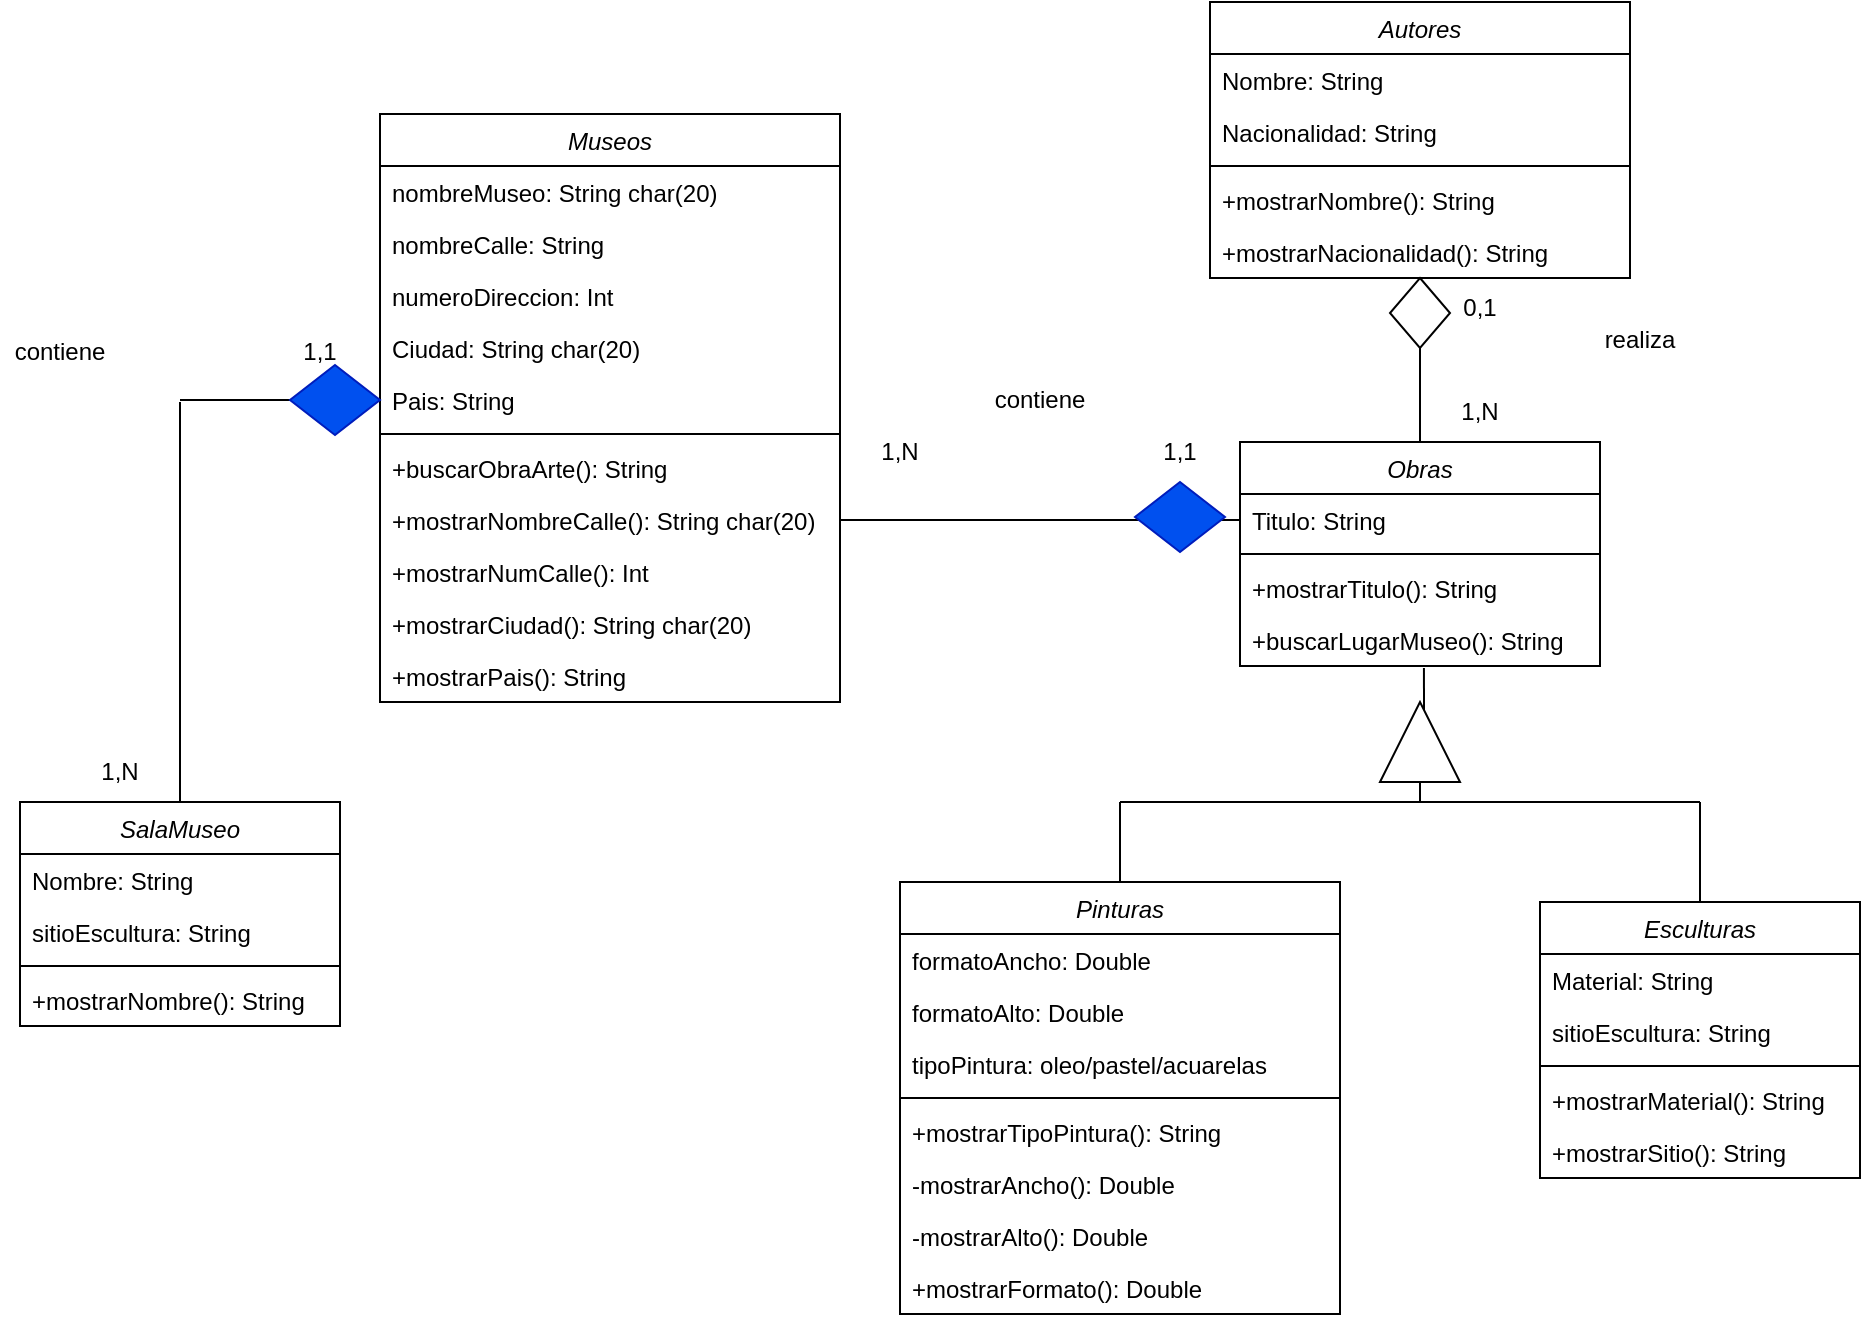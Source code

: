 <mxfile version="24.2.5" type="device">
  <diagram id="C5RBs43oDa-KdzZeNtuy" name="Page-1">
    <mxGraphModel dx="1434" dy="780" grid="1" gridSize="10" guides="1" tooltips="1" connect="1" arrows="1" fold="1" page="1" pageScale="1" pageWidth="827" pageHeight="1169" math="0" shadow="0">
      <root>
        <mxCell id="WIyWlLk6GJQsqaUBKTNV-0" />
        <mxCell id="WIyWlLk6GJQsqaUBKTNV-1" parent="WIyWlLk6GJQsqaUBKTNV-0" />
        <mxCell id="zkfFHV4jXpPFQw0GAbJ--0" value="Museos" style="swimlane;fontStyle=2;align=center;verticalAlign=top;childLayout=stackLayout;horizontal=1;startSize=26;horizontalStack=0;resizeParent=1;resizeLast=0;collapsible=1;marginBottom=0;rounded=0;shadow=0;strokeWidth=1;" parent="WIyWlLk6GJQsqaUBKTNV-1" vertex="1">
          <mxGeometry x="260" y="136" width="230" height="294" as="geometry">
            <mxRectangle x="230" y="140" width="160" height="26" as="alternateBounds" />
          </mxGeometry>
        </mxCell>
        <mxCell id="zkfFHV4jXpPFQw0GAbJ--1" value="nombreMuseo: String char(20)" style="text;align=left;verticalAlign=top;spacingLeft=4;spacingRight=4;overflow=hidden;rotatable=0;points=[[0,0.5],[1,0.5]];portConstraint=eastwest;" parent="zkfFHV4jXpPFQw0GAbJ--0" vertex="1">
          <mxGeometry y="26" width="230" height="26" as="geometry" />
        </mxCell>
        <mxCell id="zkfFHV4jXpPFQw0GAbJ--2" value="nombreCalle: String" style="text;align=left;verticalAlign=top;spacingLeft=4;spacingRight=4;overflow=hidden;rotatable=0;points=[[0,0.5],[1,0.5]];portConstraint=eastwest;rounded=0;shadow=0;html=0;" parent="zkfFHV4jXpPFQw0GAbJ--0" vertex="1">
          <mxGeometry y="52" width="230" height="26" as="geometry" />
        </mxCell>
        <mxCell id="p8FTt1nQ1K2DqL4q3fqw-23" value="numeroDireccion: Int" style="text;align=left;verticalAlign=top;spacingLeft=4;spacingRight=4;overflow=hidden;rotatable=0;points=[[0,0.5],[1,0.5]];portConstraint=eastwest;rounded=0;shadow=0;html=0;" vertex="1" parent="zkfFHV4jXpPFQw0GAbJ--0">
          <mxGeometry y="78" width="230" height="26" as="geometry" />
        </mxCell>
        <mxCell id="p8FTt1nQ1K2DqL4q3fqw-24" value="Ciudad: String char(20)" style="text;align=left;verticalAlign=top;spacingLeft=4;spacingRight=4;overflow=hidden;rotatable=0;points=[[0,0.5],[1,0.5]];portConstraint=eastwest;rounded=0;shadow=0;html=0;" vertex="1" parent="zkfFHV4jXpPFQw0GAbJ--0">
          <mxGeometry y="104" width="230" height="26" as="geometry" />
        </mxCell>
        <mxCell id="zkfFHV4jXpPFQw0GAbJ--3" value="Pais: String" style="text;align=left;verticalAlign=top;spacingLeft=4;spacingRight=4;overflow=hidden;rotatable=0;points=[[0,0.5],[1,0.5]];portConstraint=eastwest;rounded=0;shadow=0;html=0;" parent="zkfFHV4jXpPFQw0GAbJ--0" vertex="1">
          <mxGeometry y="130" width="230" height="26" as="geometry" />
        </mxCell>
        <mxCell id="zkfFHV4jXpPFQw0GAbJ--4" value="" style="line;html=1;strokeWidth=1;align=left;verticalAlign=middle;spacingTop=-1;spacingLeft=3;spacingRight=3;rotatable=0;labelPosition=right;points=[];portConstraint=eastwest;" parent="zkfFHV4jXpPFQw0GAbJ--0" vertex="1">
          <mxGeometry y="156" width="230" height="8" as="geometry" />
        </mxCell>
        <mxCell id="zkfFHV4jXpPFQw0GAbJ--5" value="+buscarObraArte(): String" style="text;align=left;verticalAlign=top;spacingLeft=4;spacingRight=4;overflow=hidden;rotatable=0;points=[[0,0.5],[1,0.5]];portConstraint=eastwest;" parent="zkfFHV4jXpPFQw0GAbJ--0" vertex="1">
          <mxGeometry y="164" width="230" height="26" as="geometry" />
        </mxCell>
        <mxCell id="p8FTt1nQ1K2DqL4q3fqw-32" value="+mostrarNombreCalle(): String char(20)" style="text;align=left;verticalAlign=top;spacingLeft=4;spacingRight=4;overflow=hidden;rotatable=0;points=[[0,0.5],[1,0.5]];portConstraint=eastwest;" vertex="1" parent="zkfFHV4jXpPFQw0GAbJ--0">
          <mxGeometry y="190" width="230" height="26" as="geometry" />
        </mxCell>
        <mxCell id="p8FTt1nQ1K2DqL4q3fqw-34" value="+mostrarNumCalle(): Int" style="text;align=left;verticalAlign=top;spacingLeft=4;spacingRight=4;overflow=hidden;rotatable=0;points=[[0,0.5],[1,0.5]];portConstraint=eastwest;" vertex="1" parent="zkfFHV4jXpPFQw0GAbJ--0">
          <mxGeometry y="216" width="230" height="26" as="geometry" />
        </mxCell>
        <mxCell id="p8FTt1nQ1K2DqL4q3fqw-31" value="+mostrarCiudad(): String char(20)" style="text;align=left;verticalAlign=top;spacingLeft=4;spacingRight=4;overflow=hidden;rotatable=0;points=[[0,0.5],[1,0.5]];portConstraint=eastwest;" vertex="1" parent="zkfFHV4jXpPFQw0GAbJ--0">
          <mxGeometry y="242" width="230" height="26" as="geometry" />
        </mxCell>
        <mxCell id="p8FTt1nQ1K2DqL4q3fqw-33" value="+mostrarPais(): String" style="text;align=left;verticalAlign=top;spacingLeft=4;spacingRight=4;overflow=hidden;rotatable=0;points=[[0,0.5],[1,0.5]];portConstraint=eastwest;" vertex="1" parent="zkfFHV4jXpPFQw0GAbJ--0">
          <mxGeometry y="268" width="230" height="26" as="geometry" />
        </mxCell>
        <mxCell id="p8FTt1nQ1K2DqL4q3fqw-0" value="Obras" style="swimlane;fontStyle=2;align=center;verticalAlign=top;childLayout=stackLayout;horizontal=1;startSize=26;horizontalStack=0;resizeParent=1;resizeLast=0;collapsible=1;marginBottom=0;rounded=0;shadow=0;strokeWidth=1;" vertex="1" parent="WIyWlLk6GJQsqaUBKTNV-1">
          <mxGeometry x="690" y="300" width="180" height="112" as="geometry">
            <mxRectangle x="230" y="140" width="160" height="26" as="alternateBounds" />
          </mxGeometry>
        </mxCell>
        <mxCell id="p8FTt1nQ1K2DqL4q3fqw-1" value="Titulo: String" style="text;align=left;verticalAlign=top;spacingLeft=4;spacingRight=4;overflow=hidden;rotatable=0;points=[[0,0.5],[1,0.5]];portConstraint=eastwest;" vertex="1" parent="p8FTt1nQ1K2DqL4q3fqw-0">
          <mxGeometry y="26" width="180" height="26" as="geometry" />
        </mxCell>
        <mxCell id="p8FTt1nQ1K2DqL4q3fqw-4" value="" style="line;html=1;strokeWidth=1;align=left;verticalAlign=middle;spacingTop=-1;spacingLeft=3;spacingRight=3;rotatable=0;labelPosition=right;points=[];portConstraint=eastwest;" vertex="1" parent="p8FTt1nQ1K2DqL4q3fqw-0">
          <mxGeometry y="52" width="180" height="8" as="geometry" />
        </mxCell>
        <mxCell id="p8FTt1nQ1K2DqL4q3fqw-59" value="+mostrarTitulo(): String" style="text;align=left;verticalAlign=top;spacingLeft=4;spacingRight=4;overflow=hidden;rotatable=0;points=[[0,0.5],[1,0.5]];portConstraint=eastwest;" vertex="1" parent="p8FTt1nQ1K2DqL4q3fqw-0">
          <mxGeometry y="60" width="180" height="26" as="geometry" />
        </mxCell>
        <mxCell id="p8FTt1nQ1K2DqL4q3fqw-5" value="+buscarLugarMuseo(): String" style="text;align=left;verticalAlign=top;spacingLeft=4;spacingRight=4;overflow=hidden;rotatable=0;points=[[0,0.5],[1,0.5]];portConstraint=eastwest;" vertex="1" parent="p8FTt1nQ1K2DqL4q3fqw-0">
          <mxGeometry y="86" width="180" height="26" as="geometry" />
        </mxCell>
        <mxCell id="p8FTt1nQ1K2DqL4q3fqw-6" value="Esculturas" style="swimlane;fontStyle=2;align=center;verticalAlign=top;childLayout=stackLayout;horizontal=1;startSize=26;horizontalStack=0;resizeParent=1;resizeLast=0;collapsible=1;marginBottom=0;rounded=0;shadow=0;strokeWidth=1;" vertex="1" parent="WIyWlLk6GJQsqaUBKTNV-1">
          <mxGeometry x="840" y="530" width="160" height="138" as="geometry">
            <mxRectangle x="230" y="140" width="160" height="26" as="alternateBounds" />
          </mxGeometry>
        </mxCell>
        <mxCell id="p8FTt1nQ1K2DqL4q3fqw-7" value="Material: String" style="text;align=left;verticalAlign=top;spacingLeft=4;spacingRight=4;overflow=hidden;rotatable=0;points=[[0,0.5],[1,0.5]];portConstraint=eastwest;" vertex="1" parent="p8FTt1nQ1K2DqL4q3fqw-6">
          <mxGeometry y="26" width="160" height="26" as="geometry" />
        </mxCell>
        <mxCell id="p8FTt1nQ1K2DqL4q3fqw-8" value="sitioEscultura: String" style="text;align=left;verticalAlign=top;spacingLeft=4;spacingRight=4;overflow=hidden;rotatable=0;points=[[0,0.5],[1,0.5]];portConstraint=eastwest;rounded=0;shadow=0;html=0;" vertex="1" parent="p8FTt1nQ1K2DqL4q3fqw-6">
          <mxGeometry y="52" width="160" height="26" as="geometry" />
        </mxCell>
        <mxCell id="p8FTt1nQ1K2DqL4q3fqw-10" value="" style="line;html=1;strokeWidth=1;align=left;verticalAlign=middle;spacingTop=-1;spacingLeft=3;spacingRight=3;rotatable=0;labelPosition=right;points=[];portConstraint=eastwest;" vertex="1" parent="p8FTt1nQ1K2DqL4q3fqw-6">
          <mxGeometry y="78" width="160" height="8" as="geometry" />
        </mxCell>
        <mxCell id="p8FTt1nQ1K2DqL4q3fqw-11" value="+mostrarMaterial(): String" style="text;align=left;verticalAlign=top;spacingLeft=4;spacingRight=4;overflow=hidden;rotatable=0;points=[[0,0.5],[1,0.5]];portConstraint=eastwest;" vertex="1" parent="p8FTt1nQ1K2DqL4q3fqw-6">
          <mxGeometry y="86" width="160" height="26" as="geometry" />
        </mxCell>
        <mxCell id="p8FTt1nQ1K2DqL4q3fqw-38" value="+mostrarSitio(): String" style="text;align=left;verticalAlign=top;spacingLeft=4;spacingRight=4;overflow=hidden;rotatable=0;points=[[0,0.5],[1,0.5]];portConstraint=eastwest;" vertex="1" parent="p8FTt1nQ1K2DqL4q3fqw-6">
          <mxGeometry y="112" width="160" height="26" as="geometry" />
        </mxCell>
        <mxCell id="p8FTt1nQ1K2DqL4q3fqw-12" value="Pinturas" style="swimlane;fontStyle=2;align=center;verticalAlign=top;childLayout=stackLayout;horizontal=1;startSize=26;horizontalStack=0;resizeParent=1;resizeLast=0;collapsible=1;marginBottom=0;rounded=0;shadow=0;strokeWidth=1;" vertex="1" parent="WIyWlLk6GJQsqaUBKTNV-1">
          <mxGeometry x="520" y="520" width="220" height="216" as="geometry">
            <mxRectangle x="230" y="140" width="160" height="26" as="alternateBounds" />
          </mxGeometry>
        </mxCell>
        <mxCell id="p8FTt1nQ1K2DqL4q3fqw-13" value="formatoAncho: Double" style="text;align=left;verticalAlign=top;spacingLeft=4;spacingRight=4;overflow=hidden;rotatable=0;points=[[0,0.5],[1,0.5]];portConstraint=eastwest;" vertex="1" parent="p8FTt1nQ1K2DqL4q3fqw-12">
          <mxGeometry y="26" width="220" height="26" as="geometry" />
        </mxCell>
        <mxCell id="p8FTt1nQ1K2DqL4q3fqw-14" value="formatoAlto: Double" style="text;align=left;verticalAlign=top;spacingLeft=4;spacingRight=4;overflow=hidden;rotatable=0;points=[[0,0.5],[1,0.5]];portConstraint=eastwest;rounded=0;shadow=0;html=0;" vertex="1" parent="p8FTt1nQ1K2DqL4q3fqw-12">
          <mxGeometry y="52" width="220" height="26" as="geometry" />
        </mxCell>
        <mxCell id="p8FTt1nQ1K2DqL4q3fqw-15" value="tipoPintura: oleo/pastel/acuarelas" style="text;align=left;verticalAlign=top;spacingLeft=4;spacingRight=4;overflow=hidden;rotatable=0;points=[[0,0.5],[1,0.5]];portConstraint=eastwest;rounded=0;shadow=0;html=0;" vertex="1" parent="p8FTt1nQ1K2DqL4q3fqw-12">
          <mxGeometry y="78" width="220" height="26" as="geometry" />
        </mxCell>
        <mxCell id="p8FTt1nQ1K2DqL4q3fqw-16" value="" style="line;html=1;strokeWidth=1;align=left;verticalAlign=middle;spacingTop=-1;spacingLeft=3;spacingRight=3;rotatable=0;labelPosition=right;points=[];portConstraint=eastwest;" vertex="1" parent="p8FTt1nQ1K2DqL4q3fqw-12">
          <mxGeometry y="104" width="220" height="8" as="geometry" />
        </mxCell>
        <mxCell id="p8FTt1nQ1K2DqL4q3fqw-17" value="+mostrarTipoPintura(): String" style="text;align=left;verticalAlign=top;spacingLeft=4;spacingRight=4;overflow=hidden;rotatable=0;points=[[0,0.5],[1,0.5]];portConstraint=eastwest;" vertex="1" parent="p8FTt1nQ1K2DqL4q3fqw-12">
          <mxGeometry y="112" width="220" height="26" as="geometry" />
        </mxCell>
        <mxCell id="p8FTt1nQ1K2DqL4q3fqw-35" value="-mostrarAncho(): Double" style="text;align=left;verticalAlign=top;spacingLeft=4;spacingRight=4;overflow=hidden;rotatable=0;points=[[0,0.5],[1,0.5]];portConstraint=eastwest;" vertex="1" parent="p8FTt1nQ1K2DqL4q3fqw-12">
          <mxGeometry y="138" width="220" height="26" as="geometry" />
        </mxCell>
        <mxCell id="p8FTt1nQ1K2DqL4q3fqw-37" value="-mostrarAlto(): Double" style="text;align=left;verticalAlign=top;spacingLeft=4;spacingRight=4;overflow=hidden;rotatable=0;points=[[0,0.5],[1,0.5]];portConstraint=eastwest;" vertex="1" parent="p8FTt1nQ1K2DqL4q3fqw-12">
          <mxGeometry y="164" width="220" height="26" as="geometry" />
        </mxCell>
        <mxCell id="p8FTt1nQ1K2DqL4q3fqw-36" value="+mostrarFormato(): Double" style="text;align=left;verticalAlign=top;spacingLeft=4;spacingRight=4;overflow=hidden;rotatable=0;points=[[0,0.5],[1,0.5]];portConstraint=eastwest;" vertex="1" parent="p8FTt1nQ1K2DqL4q3fqw-12">
          <mxGeometry y="190" width="220" height="26" as="geometry" />
        </mxCell>
        <mxCell id="p8FTt1nQ1K2DqL4q3fqw-18" value="Autores" style="swimlane;fontStyle=2;align=center;verticalAlign=top;childLayout=stackLayout;horizontal=1;startSize=26;horizontalStack=0;resizeParent=1;resizeLast=0;collapsible=1;marginBottom=0;rounded=0;shadow=0;strokeWidth=1;" vertex="1" parent="WIyWlLk6GJQsqaUBKTNV-1">
          <mxGeometry x="675" y="80" width="210" height="138" as="geometry">
            <mxRectangle x="230" y="140" width="160" height="26" as="alternateBounds" />
          </mxGeometry>
        </mxCell>
        <mxCell id="p8FTt1nQ1K2DqL4q3fqw-19" value="Nombre: String" style="text;align=left;verticalAlign=top;spacingLeft=4;spacingRight=4;overflow=hidden;rotatable=0;points=[[0,0.5],[1,0.5]];portConstraint=eastwest;" vertex="1" parent="p8FTt1nQ1K2DqL4q3fqw-18">
          <mxGeometry y="26" width="210" height="26" as="geometry" />
        </mxCell>
        <mxCell id="p8FTt1nQ1K2DqL4q3fqw-20" value="Nacionalidad: String" style="text;align=left;verticalAlign=top;spacingLeft=4;spacingRight=4;overflow=hidden;rotatable=0;points=[[0,0.5],[1,0.5]];portConstraint=eastwest;rounded=0;shadow=0;html=0;" vertex="1" parent="p8FTt1nQ1K2DqL4q3fqw-18">
          <mxGeometry y="52" width="210" height="26" as="geometry" />
        </mxCell>
        <mxCell id="p8FTt1nQ1K2DqL4q3fqw-21" value="" style="line;html=1;strokeWidth=1;align=left;verticalAlign=middle;spacingTop=-1;spacingLeft=3;spacingRight=3;rotatable=0;labelPosition=right;points=[];portConstraint=eastwest;" vertex="1" parent="p8FTt1nQ1K2DqL4q3fqw-18">
          <mxGeometry y="78" width="210" height="8" as="geometry" />
        </mxCell>
        <mxCell id="p8FTt1nQ1K2DqL4q3fqw-22" value="+mostrarNombre(): String" style="text;align=left;verticalAlign=top;spacingLeft=4;spacingRight=4;overflow=hidden;rotatable=0;points=[[0,0.5],[1,0.5]];portConstraint=eastwest;" vertex="1" parent="p8FTt1nQ1K2DqL4q3fqw-18">
          <mxGeometry y="86" width="210" height="26" as="geometry" />
        </mxCell>
        <mxCell id="p8FTt1nQ1K2DqL4q3fqw-62" value="+mostrarNacionalidad(): String" style="text;align=left;verticalAlign=top;spacingLeft=4;spacingRight=4;overflow=hidden;rotatable=0;points=[[0,0.5],[1,0.5]];portConstraint=eastwest;" vertex="1" parent="p8FTt1nQ1K2DqL4q3fqw-18">
          <mxGeometry y="112" width="210" height="26" as="geometry" />
        </mxCell>
        <mxCell id="p8FTt1nQ1K2DqL4q3fqw-25" value="SalaMuseo" style="swimlane;fontStyle=2;align=center;verticalAlign=top;childLayout=stackLayout;horizontal=1;startSize=26;horizontalStack=0;resizeParent=1;resizeLast=0;collapsible=1;marginBottom=0;rounded=0;shadow=0;strokeWidth=1;" vertex="1" parent="WIyWlLk6GJQsqaUBKTNV-1">
          <mxGeometry x="80" y="480" width="160" height="112" as="geometry">
            <mxRectangle x="230" y="140" width="160" height="26" as="alternateBounds" />
          </mxGeometry>
        </mxCell>
        <mxCell id="p8FTt1nQ1K2DqL4q3fqw-26" value="Nombre: String" style="text;align=left;verticalAlign=top;spacingLeft=4;spacingRight=4;overflow=hidden;rotatable=0;points=[[0,0.5],[1,0.5]];portConstraint=eastwest;" vertex="1" parent="p8FTt1nQ1K2DqL4q3fqw-25">
          <mxGeometry y="26" width="160" height="26" as="geometry" />
        </mxCell>
        <mxCell id="p8FTt1nQ1K2DqL4q3fqw-27" value="sitioEscultura: String" style="text;align=left;verticalAlign=top;spacingLeft=4;spacingRight=4;overflow=hidden;rotatable=0;points=[[0,0.5],[1,0.5]];portConstraint=eastwest;rounded=0;shadow=0;html=0;" vertex="1" parent="p8FTt1nQ1K2DqL4q3fqw-25">
          <mxGeometry y="52" width="160" height="26" as="geometry" />
        </mxCell>
        <mxCell id="p8FTt1nQ1K2DqL4q3fqw-28" value="" style="line;html=1;strokeWidth=1;align=left;verticalAlign=middle;spacingTop=-1;spacingLeft=3;spacingRight=3;rotatable=0;labelPosition=right;points=[];portConstraint=eastwest;" vertex="1" parent="p8FTt1nQ1K2DqL4q3fqw-25">
          <mxGeometry y="78" width="160" height="8" as="geometry" />
        </mxCell>
        <mxCell id="p8FTt1nQ1K2DqL4q3fqw-29" value="+mostrarNombre(): String" style="text;align=left;verticalAlign=top;spacingLeft=4;spacingRight=4;overflow=hidden;rotatable=0;points=[[0,0.5],[1,0.5]];portConstraint=eastwest;" vertex="1" parent="p8FTt1nQ1K2DqL4q3fqw-25">
          <mxGeometry y="86" width="160" height="26" as="geometry" />
        </mxCell>
        <mxCell id="p8FTt1nQ1K2DqL4q3fqw-39" value="" style="endArrow=none;html=1;rounded=0;exitX=0.5;exitY=0;exitDx=0;exitDy=0;" edge="1" parent="WIyWlLk6GJQsqaUBKTNV-1" source="p8FTt1nQ1K2DqL4q3fqw-25">
          <mxGeometry width="50" height="50" relative="1" as="geometry">
            <mxPoint x="680" y="430" as="sourcePoint" />
            <mxPoint x="160" y="280" as="targetPoint" />
          </mxGeometry>
        </mxCell>
        <mxCell id="p8FTt1nQ1K2DqL4q3fqw-40" value="" style="endArrow=none;html=1;rounded=0;exitX=0.5;exitY=0;exitDx=0;exitDy=0;entryX=0.5;entryY=1;entryDx=0;entryDy=0;" edge="1" parent="WIyWlLk6GJQsqaUBKTNV-1" source="p8FTt1nQ1K2DqL4q3fqw-63" target="p8FTt1nQ1K2DqL4q3fqw-18">
          <mxGeometry width="50" height="50" relative="1" as="geometry">
            <mxPoint x="1050" y="360" as="sourcePoint" />
            <mxPoint x="1050" y="160" as="targetPoint" />
          </mxGeometry>
        </mxCell>
        <mxCell id="p8FTt1nQ1K2DqL4q3fqw-41" value="" style="endArrow=none;html=1;rounded=0;exitX=0;exitY=0.5;exitDx=0;exitDy=0;" edge="1" parent="WIyWlLk6GJQsqaUBKTNV-1" source="p8FTt1nQ1K2DqL4q3fqw-65">
          <mxGeometry width="50" height="50" relative="1" as="geometry">
            <mxPoint x="680" y="430" as="sourcePoint" />
            <mxPoint x="160" y="279" as="targetPoint" />
          </mxGeometry>
        </mxCell>
        <mxCell id="p8FTt1nQ1K2DqL4q3fqw-42" value="" style="endArrow=none;html=1;rounded=0;exitX=0;exitY=0.5;exitDx=0;exitDy=0;entryX=1;entryY=0.5;entryDx=0;entryDy=0;" edge="1" parent="WIyWlLk6GJQsqaUBKTNV-1" source="p8FTt1nQ1K2DqL4q3fqw-1" target="p8FTt1nQ1K2DqL4q3fqw-32">
          <mxGeometry width="50" height="50" relative="1" as="geometry">
            <mxPoint x="680" y="430" as="sourcePoint" />
            <mxPoint x="730" y="380" as="targetPoint" />
          </mxGeometry>
        </mxCell>
        <mxCell id="p8FTt1nQ1K2DqL4q3fqw-43" value="" style="endArrow=none;html=1;rounded=0;exitX=0.5;exitY=0;exitDx=0;exitDy=0;" edge="1" parent="WIyWlLk6GJQsqaUBKTNV-1" source="p8FTt1nQ1K2DqL4q3fqw-12">
          <mxGeometry width="50" height="50" relative="1" as="geometry">
            <mxPoint x="680" y="430" as="sourcePoint" />
            <mxPoint x="630" y="480" as="targetPoint" />
          </mxGeometry>
        </mxCell>
        <mxCell id="p8FTt1nQ1K2DqL4q3fqw-44" value="" style="endArrow=none;html=1;rounded=0;exitX=0.5;exitY=0;exitDx=0;exitDy=0;" edge="1" parent="WIyWlLk6GJQsqaUBKTNV-1" source="p8FTt1nQ1K2DqL4q3fqw-6">
          <mxGeometry width="50" height="50" relative="1" as="geometry">
            <mxPoint x="680" y="430" as="sourcePoint" />
            <mxPoint x="920" y="480" as="targetPoint" />
          </mxGeometry>
        </mxCell>
        <mxCell id="p8FTt1nQ1K2DqL4q3fqw-45" value="" style="endArrow=none;html=1;rounded=0;" edge="1" parent="WIyWlLk6GJQsqaUBKTNV-1">
          <mxGeometry width="50" height="50" relative="1" as="geometry">
            <mxPoint x="630" y="480" as="sourcePoint" />
            <mxPoint x="920" y="480" as="targetPoint" />
          </mxGeometry>
        </mxCell>
        <mxCell id="p8FTt1nQ1K2DqL4q3fqw-48" value="" style="endArrow=none;html=1;rounded=0;exitX=0;exitY=0.5;exitDx=0;exitDy=0;" edge="1" parent="WIyWlLk6GJQsqaUBKTNV-1" source="p8FTt1nQ1K2DqL4q3fqw-47">
          <mxGeometry width="50" height="50" relative="1" as="geometry">
            <mxPoint x="780" y="440" as="sourcePoint" />
            <mxPoint x="780" y="480" as="targetPoint" />
          </mxGeometry>
        </mxCell>
        <mxCell id="p8FTt1nQ1K2DqL4q3fqw-49" value="contiene" style="text;html=1;align=center;verticalAlign=middle;whiteSpace=wrap;rounded=0;" vertex="1" parent="WIyWlLk6GJQsqaUBKTNV-1">
          <mxGeometry x="70" y="240" width="60" height="30" as="geometry" />
        </mxCell>
        <mxCell id="p8FTt1nQ1K2DqL4q3fqw-50" value="1,1" style="text;html=1;align=center;verticalAlign=middle;whiteSpace=wrap;rounded=0;" vertex="1" parent="WIyWlLk6GJQsqaUBKTNV-1">
          <mxGeometry x="200" y="240" width="60" height="30" as="geometry" />
        </mxCell>
        <mxCell id="p8FTt1nQ1K2DqL4q3fqw-51" value="1,N" style="text;html=1;align=center;verticalAlign=middle;whiteSpace=wrap;rounded=0;" vertex="1" parent="WIyWlLk6GJQsqaUBKTNV-1">
          <mxGeometry x="100" y="450" width="60" height="30" as="geometry" />
        </mxCell>
        <mxCell id="p8FTt1nQ1K2DqL4q3fqw-52" value="1,N" style="text;html=1;align=center;verticalAlign=middle;whiteSpace=wrap;rounded=0;" vertex="1" parent="WIyWlLk6GJQsqaUBKTNV-1">
          <mxGeometry x="490" y="290" width="60" height="30" as="geometry" />
        </mxCell>
        <mxCell id="p8FTt1nQ1K2DqL4q3fqw-53" value="1,1" style="text;html=1;align=center;verticalAlign=middle;whiteSpace=wrap;rounded=0;" vertex="1" parent="WIyWlLk6GJQsqaUBKTNV-1">
          <mxGeometry x="630" y="290" width="60" height="30" as="geometry" />
        </mxCell>
        <mxCell id="p8FTt1nQ1K2DqL4q3fqw-54" value="0,1" style="text;html=1;align=center;verticalAlign=middle;whiteSpace=wrap;rounded=0;" vertex="1" parent="WIyWlLk6GJQsqaUBKTNV-1">
          <mxGeometry x="780" y="218" width="60" height="30" as="geometry" />
        </mxCell>
        <mxCell id="p8FTt1nQ1K2DqL4q3fqw-55" value="1,N" style="text;html=1;align=center;verticalAlign=middle;whiteSpace=wrap;rounded=0;" vertex="1" parent="WIyWlLk6GJQsqaUBKTNV-1">
          <mxGeometry x="780" y="270" width="60" height="30" as="geometry" />
        </mxCell>
        <mxCell id="p8FTt1nQ1K2DqL4q3fqw-57" value="contiene" style="text;html=1;align=center;verticalAlign=middle;whiteSpace=wrap;rounded=0;" vertex="1" parent="WIyWlLk6GJQsqaUBKTNV-1">
          <mxGeometry x="560" y="264" width="60" height="30" as="geometry" />
        </mxCell>
        <mxCell id="p8FTt1nQ1K2DqL4q3fqw-58" value="realiza" style="text;html=1;align=center;verticalAlign=middle;whiteSpace=wrap;rounded=0;" vertex="1" parent="WIyWlLk6GJQsqaUBKTNV-1">
          <mxGeometry x="860" y="234" width="60" height="30" as="geometry" />
        </mxCell>
        <mxCell id="p8FTt1nQ1K2DqL4q3fqw-61" value="" style="endArrow=none;html=1;rounded=0;exitX=0.511;exitY=1.038;exitDx=0;exitDy=0;exitPerimeter=0;" edge="1" parent="WIyWlLk6GJQsqaUBKTNV-1" source="p8FTt1nQ1K2DqL4q3fqw-5">
          <mxGeometry width="50" height="50" relative="1" as="geometry">
            <mxPoint x="770" y="415" as="sourcePoint" />
            <mxPoint x="782" y="440" as="targetPoint" />
          </mxGeometry>
        </mxCell>
        <mxCell id="p8FTt1nQ1K2DqL4q3fqw-47" value="" style="triangle;whiteSpace=wrap;html=1;rotation=-90;" vertex="1" parent="WIyWlLk6GJQsqaUBKTNV-1">
          <mxGeometry x="760" y="430" width="40" height="40" as="geometry" />
        </mxCell>
        <mxCell id="p8FTt1nQ1K2DqL4q3fqw-64" value="" style="endArrow=none;html=1;rounded=0;exitX=0.5;exitY=0;exitDx=0;exitDy=0;entryX=0.5;entryY=1;entryDx=0;entryDy=0;" edge="1" parent="WIyWlLk6GJQsqaUBKTNV-1" source="p8FTt1nQ1K2DqL4q3fqw-0" target="p8FTt1nQ1K2DqL4q3fqw-63">
          <mxGeometry width="50" height="50" relative="1" as="geometry">
            <mxPoint x="780" y="300" as="sourcePoint" />
            <mxPoint x="780" y="218" as="targetPoint" />
          </mxGeometry>
        </mxCell>
        <mxCell id="p8FTt1nQ1K2DqL4q3fqw-63" value="" style="rhombus;whiteSpace=wrap;html=1;" vertex="1" parent="WIyWlLk6GJQsqaUBKTNV-1">
          <mxGeometry x="765" y="218" width="30" height="35" as="geometry" />
        </mxCell>
        <mxCell id="p8FTt1nQ1K2DqL4q3fqw-66" value="" style="endArrow=none;html=1;rounded=0;exitX=0;exitY=0.5;exitDx=0;exitDy=0;" edge="1" parent="WIyWlLk6GJQsqaUBKTNV-1" source="zkfFHV4jXpPFQw0GAbJ--3" target="p8FTt1nQ1K2DqL4q3fqw-65">
          <mxGeometry width="50" height="50" relative="1" as="geometry">
            <mxPoint x="260" y="279" as="sourcePoint" />
            <mxPoint x="160" y="279" as="targetPoint" />
          </mxGeometry>
        </mxCell>
        <mxCell id="p8FTt1nQ1K2DqL4q3fqw-65" value="" style="rhombus;whiteSpace=wrap;html=1;fillColor=#0050ef;fontColor=#ffffff;strokeColor=#001DBC;" vertex="1" parent="WIyWlLk6GJQsqaUBKTNV-1">
          <mxGeometry x="215" y="261.5" width="45" height="35" as="geometry" />
        </mxCell>
        <mxCell id="p8FTt1nQ1K2DqL4q3fqw-67" value="" style="rhombus;whiteSpace=wrap;html=1;fillColor=#0050ef;fontColor=#ffffff;strokeColor=#001DBC;" vertex="1" parent="WIyWlLk6GJQsqaUBKTNV-1">
          <mxGeometry x="637.5" y="320" width="45" height="35" as="geometry" />
        </mxCell>
      </root>
    </mxGraphModel>
  </diagram>
</mxfile>
